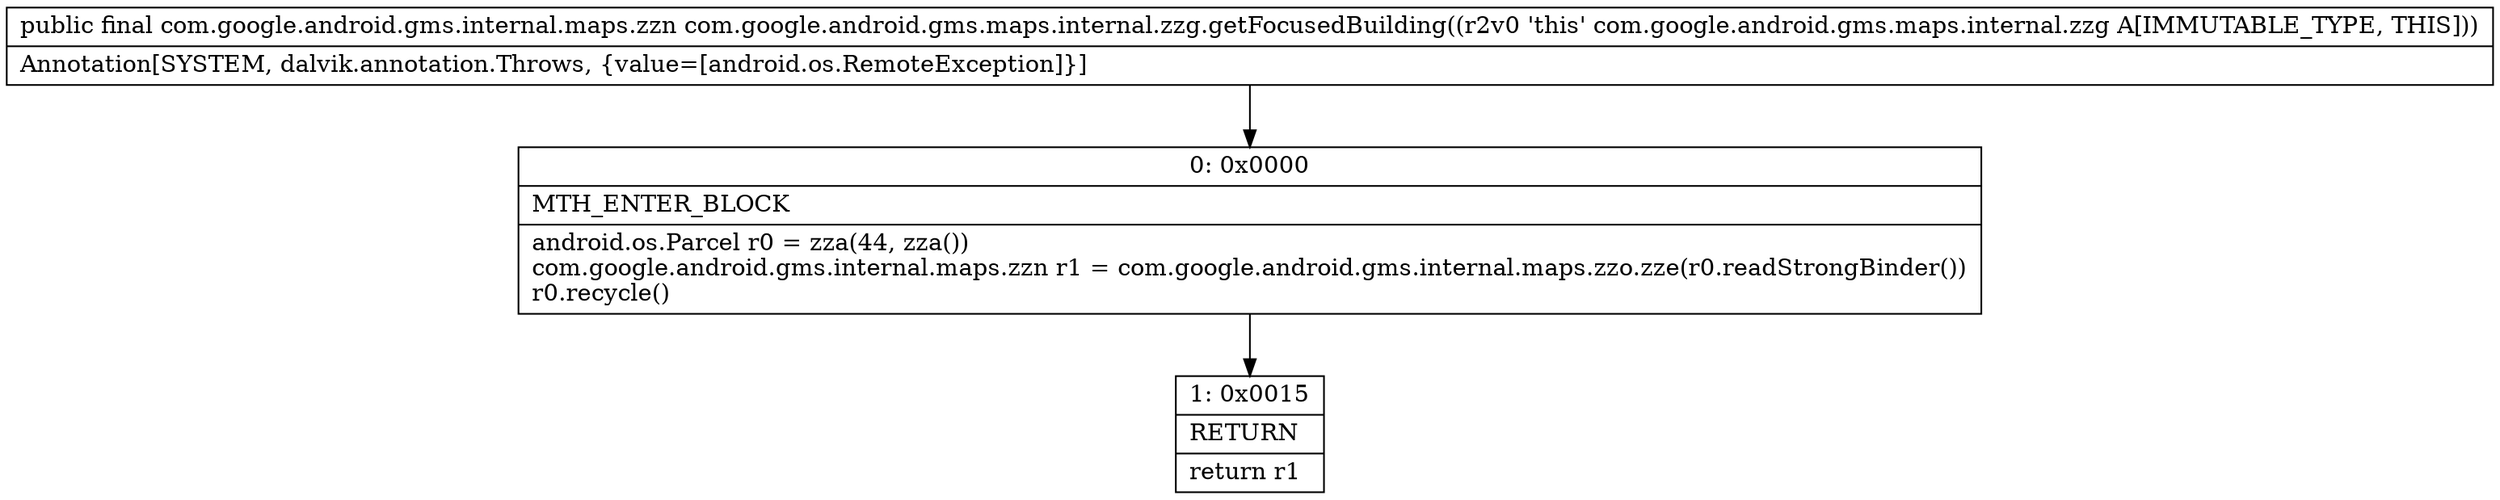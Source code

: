 digraph "CFG forcom.google.android.gms.maps.internal.zzg.getFocusedBuilding()Lcom\/google\/android\/gms\/internal\/maps\/zzn;" {
Node_0 [shape=record,label="{0\:\ 0x0000|MTH_ENTER_BLOCK\l|android.os.Parcel r0 = zza(44, zza())\lcom.google.android.gms.internal.maps.zzn r1 = com.google.android.gms.internal.maps.zzo.zze(r0.readStrongBinder())\lr0.recycle()\l}"];
Node_1 [shape=record,label="{1\:\ 0x0015|RETURN\l|return r1\l}"];
MethodNode[shape=record,label="{public final com.google.android.gms.internal.maps.zzn com.google.android.gms.maps.internal.zzg.getFocusedBuilding((r2v0 'this' com.google.android.gms.maps.internal.zzg A[IMMUTABLE_TYPE, THIS]))  | Annotation[SYSTEM, dalvik.annotation.Throws, \{value=[android.os.RemoteException]\}]\l}"];
MethodNode -> Node_0;
Node_0 -> Node_1;
}


